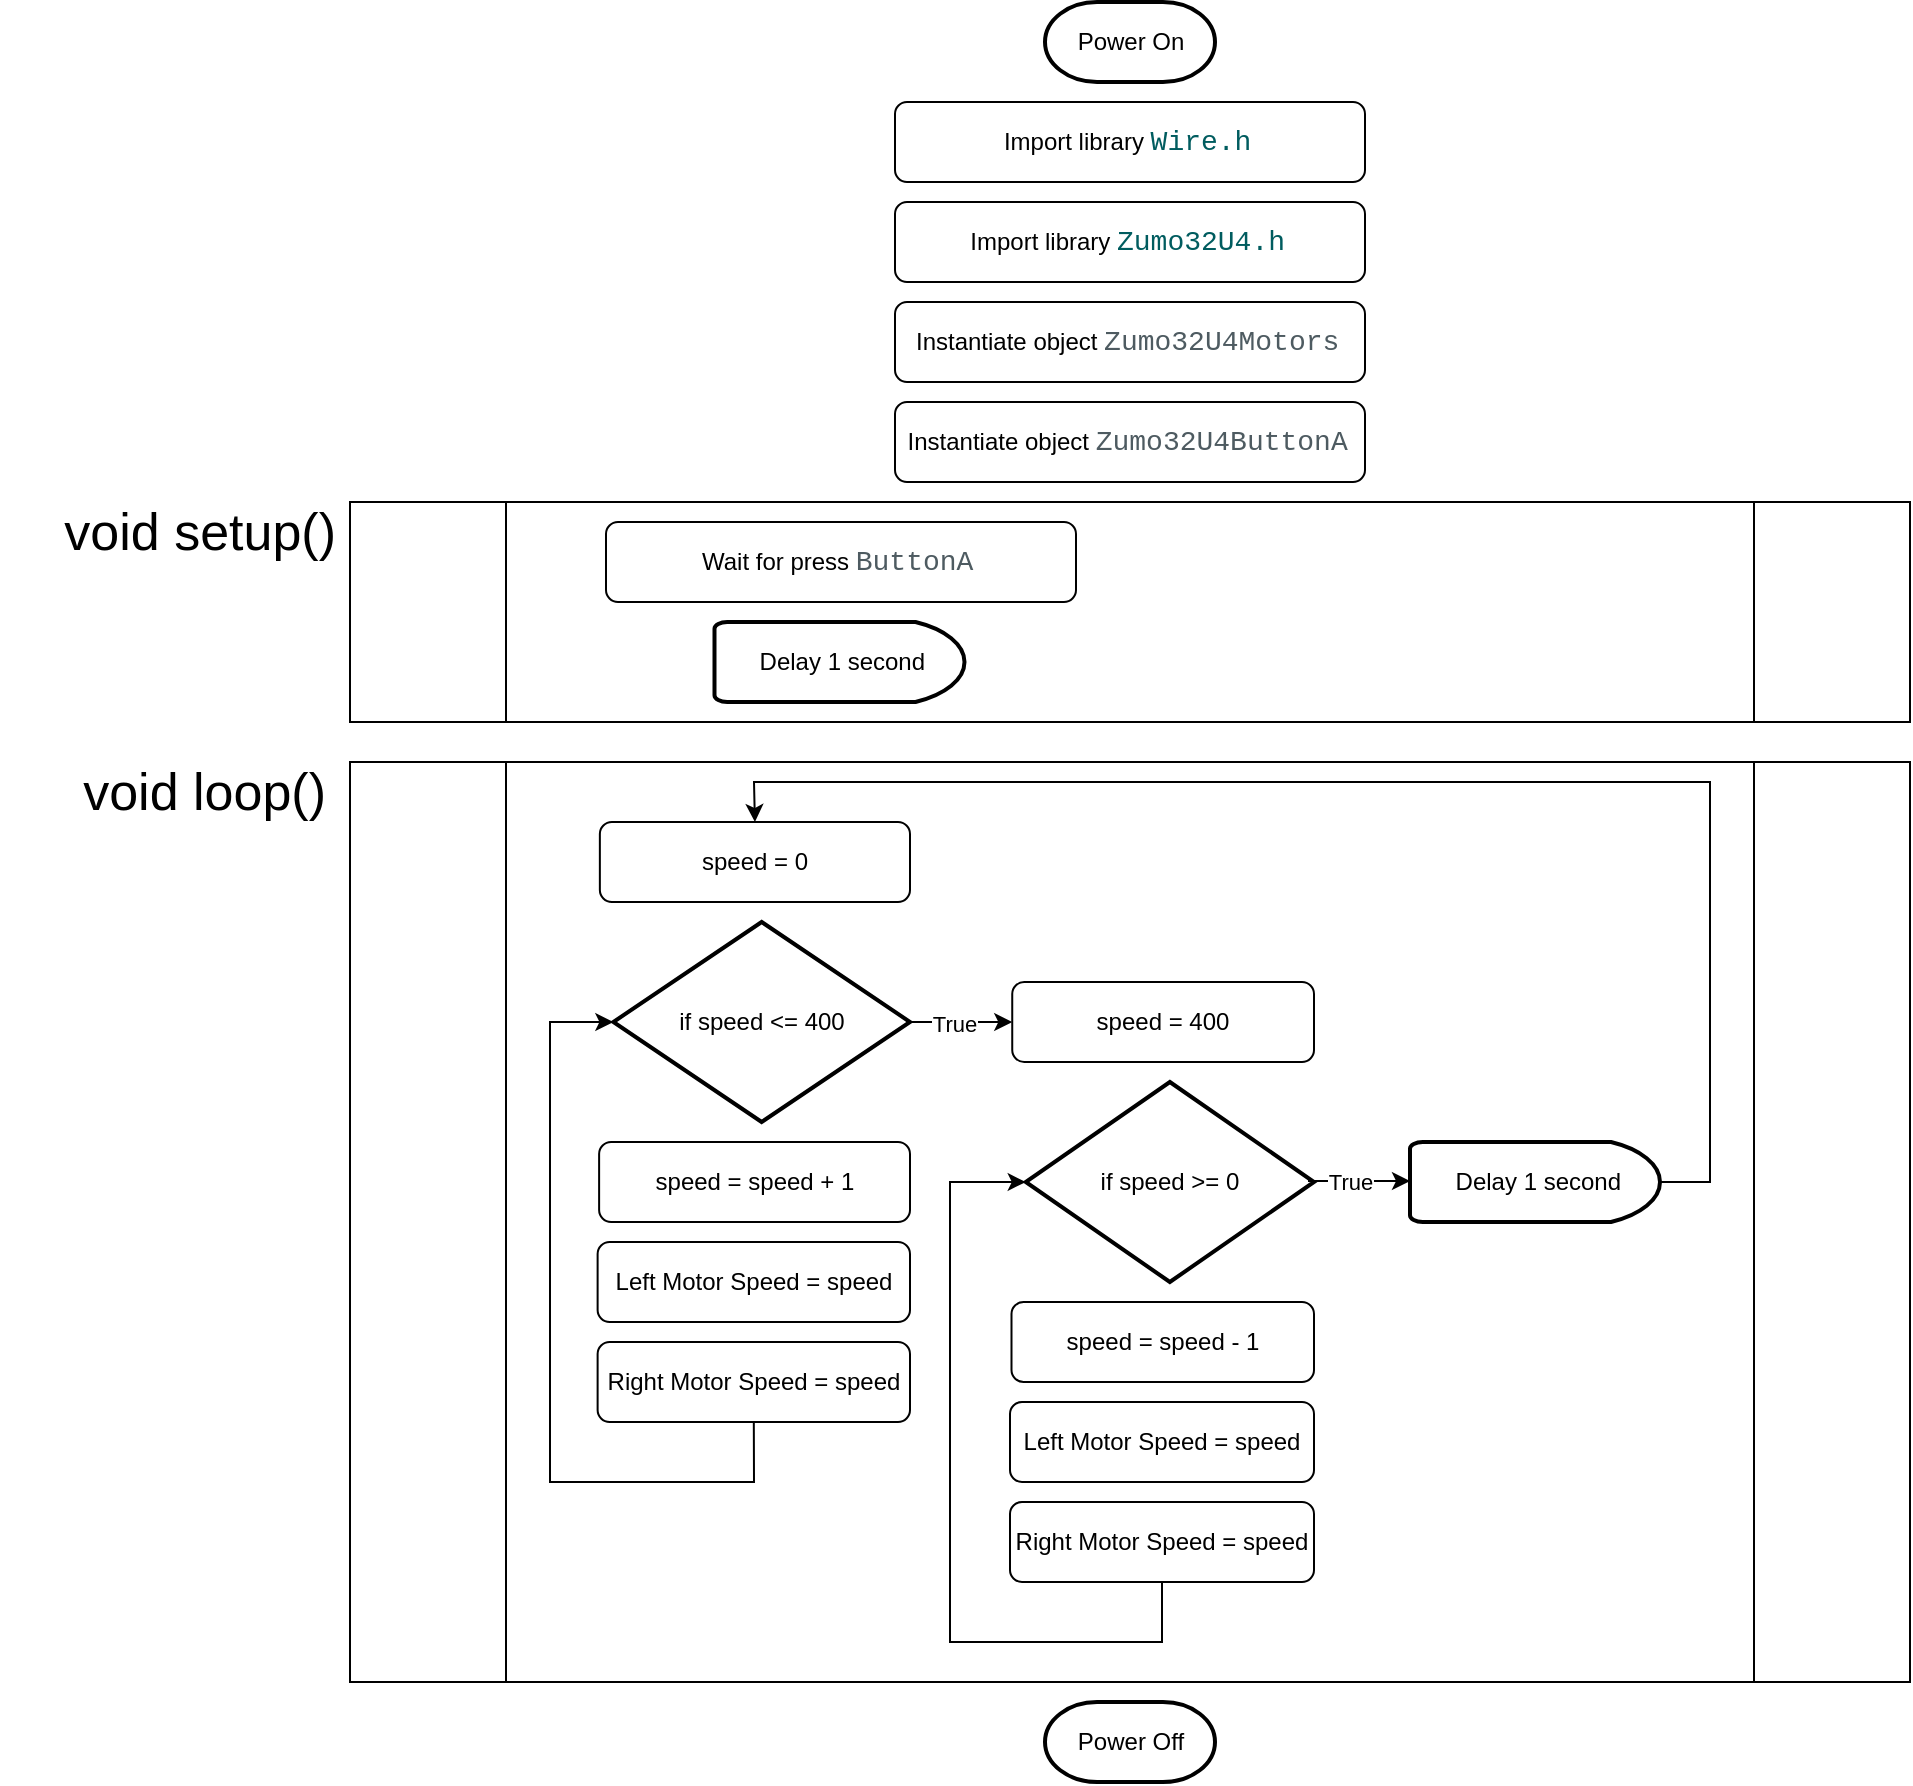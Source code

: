 <mxfile version="24.6.2" type="github">
  <diagram name="Page-1" id="wlt29CJvtXZfvoS2OQX4">
    <mxGraphModel dx="1434" dy="738" grid="1" gridSize="10" guides="1" tooltips="1" connect="1" arrows="1" fold="1" page="1" pageScale="1" pageWidth="850" pageHeight="1100" math="0" shadow="0">
      <root>
        <mxCell id="0" />
        <mxCell id="1" parent="0" />
        <mxCell id="pW67mqAoqXdST9CGZowI-9" value="Power On" style="strokeWidth=2;html=1;shape=mxgraph.flowchart.terminator;whiteSpace=wrap;" vertex="1" parent="1">
          <mxGeometry x="527.5" y="230" width="85" height="40" as="geometry" />
        </mxCell>
        <mxCell id="pW67mqAoqXdST9CGZowI-10" value="Power Off" style="strokeWidth=2;html=1;shape=mxgraph.flowchart.terminator;whiteSpace=wrap;" vertex="1" parent="1">
          <mxGeometry x="527.5" y="1080" width="85" height="40" as="geometry" />
        </mxCell>
        <mxCell id="pW67mqAoqXdST9CGZowI-11" value="Instantiate object&amp;nbsp;&lt;span style=&quot;background-color: rgb(255, 255, 255); color: rgb(78, 91, 97); font-family: Consolas, &amp;quot;Courier New&amp;quot;, monospace; font-size: 14px; white-space: pre;&quot;&gt;Zumo32U4Motors&lt;/span&gt;&lt;span style=&quot;background-color: initial;&quot;&gt;&amp;nbsp;&lt;/span&gt;" style="rounded=1;whiteSpace=wrap;html=1;" vertex="1" parent="1">
          <mxGeometry x="452.5" y="380" width="235" height="40" as="geometry" />
        </mxCell>
        <mxCell id="pW67mqAoqXdST9CGZowI-12" value="Instantiate object&amp;nbsp;&lt;span style=&quot;background-color: rgb(255, 255, 255); color: rgb(78, 91, 97); font-family: Consolas, &amp;quot;Courier New&amp;quot;, monospace; font-size: 14px; white-space: pre;&quot;&gt;Zumo32U4ButtonA&lt;/span&gt;&lt;span style=&quot;background-color: initial;&quot;&gt;&amp;nbsp;&lt;/span&gt;" style="rounded=1;whiteSpace=wrap;html=1;" vertex="1" parent="1">
          <mxGeometry x="452.5" y="430" width="235" height="40" as="geometry" />
        </mxCell>
        <mxCell id="pW67mqAoqXdST9CGZowI-13" value="Import library&amp;nbsp;&lt;span style=&quot;color: rgb(0, 92, 95); background-color: rgb(255, 255, 255); font-family: Consolas, &amp;quot;Courier New&amp;quot;, monospace; font-size: 14px; white-space: pre;&quot;&gt;Wire.h&lt;/span&gt;&lt;span style=&quot;background-color: initial;&quot;&gt;&amp;nbsp;&lt;/span&gt;" style="rounded=1;whiteSpace=wrap;html=1;" vertex="1" parent="1">
          <mxGeometry x="452.5" y="280" width="235" height="40" as="geometry" />
        </mxCell>
        <mxCell id="pW67mqAoqXdST9CGZowI-14" value="Import library&amp;nbsp;&lt;span style=&quot;color: rgb(0, 92, 95); background-color: rgb(255, 255, 255); font-family: Consolas, &amp;quot;Courier New&amp;quot;, monospace; font-size: 14px; white-space: pre;&quot;&gt;Zumo32U4.h&lt;/span&gt;&lt;span style=&quot;background-color: initial;&quot;&gt;&amp;nbsp;&lt;/span&gt;" style="rounded=1;whiteSpace=wrap;html=1;" vertex="1" parent="1">
          <mxGeometry x="452.5" y="330" width="235" height="40" as="geometry" />
        </mxCell>
        <mxCell id="pW67mqAoqXdST9CGZowI-15" value="" style="shape=process;whiteSpace=wrap;html=1;backgroundOutline=1;" vertex="1" parent="1">
          <mxGeometry x="180" y="480" width="780" height="110" as="geometry" />
        </mxCell>
        <mxCell id="pW67mqAoqXdST9CGZowI-20" value="Wait for press&amp;nbsp;&lt;span style=&quot;background-color: rgb(255, 255, 255); color: rgb(78, 91, 97); font-family: Consolas, &amp;quot;Courier New&amp;quot;, monospace; font-size: 14px; white-space: pre;&quot;&gt;ButtonA&lt;/span&gt;&lt;span style=&quot;background-color: initial;&quot;&gt;&amp;nbsp;&lt;/span&gt;" style="rounded=1;whiteSpace=wrap;html=1;" vertex="1" parent="1">
          <mxGeometry x="308" y="490" width="235" height="40" as="geometry" />
        </mxCell>
        <mxCell id="pW67mqAoqXdST9CGZowI-21" value="&amp;nbsp;Delay 1 second" style="strokeWidth=2;html=1;shape=mxgraph.flowchart.delay;whiteSpace=wrap;" vertex="1" parent="1">
          <mxGeometry x="362.25" y="540" width="125" height="40" as="geometry" />
        </mxCell>
        <mxCell id="pW67mqAoqXdST9CGZowI-22" value="&lt;font style=&quot;font-size: 26px;&quot;&gt;void loop()&lt;/font&gt;" style="text;strokeColor=none;align=right;fillColor=none;html=1;verticalAlign=middle;whiteSpace=wrap;rounded=0;" vertex="1" parent="1">
          <mxGeometry x="10" y="610" width="160" height="30" as="geometry" />
        </mxCell>
        <mxCell id="pW67mqAoqXdST9CGZowI-24" value="" style="shape=process;whiteSpace=wrap;html=1;backgroundOutline=1;" vertex="1" parent="1">
          <mxGeometry x="180" y="610" width="780" height="460" as="geometry" />
        </mxCell>
        <mxCell id="pW67mqAoqXdST9CGZowI-25" value="&lt;font style=&quot;font-size: 26px;&quot;&gt;void setup()&lt;/font&gt;" style="text;strokeColor=none;align=right;fillColor=none;html=1;verticalAlign=middle;whiteSpace=wrap;rounded=0;" vertex="1" parent="1">
          <mxGeometry x="5" y="480" width="170" height="30" as="geometry" />
        </mxCell>
        <mxCell id="pW67mqAoqXdST9CGZowI-26" value="speed = 0" style="rounded=1;whiteSpace=wrap;html=1;" vertex="1" parent="1">
          <mxGeometry x="304.93" y="640" width="155.07" height="40" as="geometry" />
        </mxCell>
        <mxCell id="pW67mqAoqXdST9CGZowI-27" value="if speed &amp;lt;= 400" style="strokeWidth=2;html=1;shape=mxgraph.flowchart.decision;whiteSpace=wrap;" vertex="1" parent="1">
          <mxGeometry x="311.68" y="690" width="148.32" height="100" as="geometry" />
        </mxCell>
        <mxCell id="pW67mqAoqXdST9CGZowI-28" value="speed = speed + 1" style="rounded=1;whiteSpace=wrap;html=1;" vertex="1" parent="1">
          <mxGeometry x="304.56" y="800" width="155.44" height="40" as="geometry" />
        </mxCell>
        <mxCell id="pW67mqAoqXdST9CGZowI-29" value="Left Motor Speed = speed" style="rounded=1;whiteSpace=wrap;html=1;" vertex="1" parent="1">
          <mxGeometry x="303.81" y="850" width="156.19" height="40" as="geometry" />
        </mxCell>
        <mxCell id="pW67mqAoqXdST9CGZowI-31" value="Right Motor Speed = speed" style="rounded=1;whiteSpace=wrap;html=1;" vertex="1" parent="1">
          <mxGeometry x="303.81" y="900" width="156.19" height="40" as="geometry" />
        </mxCell>
        <mxCell id="pW67mqAoqXdST9CGZowI-33" value="speed = 400" style="rounded=1;whiteSpace=wrap;html=1;" vertex="1" parent="1">
          <mxGeometry x="511.12" y="720" width="150.88" height="40" as="geometry" />
        </mxCell>
        <mxCell id="pW67mqAoqXdST9CGZowI-34" value="if speed &amp;gt;= 0" style="strokeWidth=2;html=1;shape=mxgraph.flowchart.decision;whiteSpace=wrap;" vertex="1" parent="1">
          <mxGeometry x="517.87" y="770" width="144.13" height="100" as="geometry" />
        </mxCell>
        <mxCell id="pW67mqAoqXdST9CGZowI-35" value="speed = speed - 1" style="rounded=1;whiteSpace=wrap;html=1;" vertex="1" parent="1">
          <mxGeometry x="510.75" y="880" width="151.25" height="40" as="geometry" />
        </mxCell>
        <mxCell id="pW67mqAoqXdST9CGZowI-36" value="Left Motor Speed = speed" style="rounded=1;whiteSpace=wrap;html=1;" vertex="1" parent="1">
          <mxGeometry x="510" y="930" width="152" height="40" as="geometry" />
        </mxCell>
        <mxCell id="pW67mqAoqXdST9CGZowI-37" value="Right Motor Speed = speed" style="rounded=1;whiteSpace=wrap;html=1;" vertex="1" parent="1">
          <mxGeometry x="510" y="980" width="152" height="40" as="geometry" />
        </mxCell>
        <mxCell id="pW67mqAoqXdST9CGZowI-39" value="&amp;nbsp;Delay 1 second" style="strokeWidth=2;html=1;shape=mxgraph.flowchart.delay;whiteSpace=wrap;" vertex="1" parent="1">
          <mxGeometry x="710" y="800" width="125" height="40" as="geometry" />
        </mxCell>
        <mxCell id="pW67mqAoqXdST9CGZowI-42" value="" style="endArrow=classic;html=1;rounded=0;entryX=0;entryY=0.5;entryDx=0;entryDy=0;entryPerimeter=0;exitX=0.5;exitY=1;exitDx=0;exitDy=0;" edge="1" parent="1" source="pW67mqAoqXdST9CGZowI-37" target="pW67mqAoqXdST9CGZowI-34">
          <mxGeometry width="50" height="50" relative="1" as="geometry">
            <mxPoint x="520" y="900" as="sourcePoint" />
            <mxPoint x="570" y="850" as="targetPoint" />
            <Array as="points">
              <mxPoint x="586" y="1050" />
              <mxPoint x="480" y="1050" />
              <mxPoint x="480" y="820" />
            </Array>
          </mxGeometry>
        </mxCell>
        <mxCell id="pW67mqAoqXdST9CGZowI-43" value="" style="endArrow=classic;html=1;rounded=0;exitX=1;exitY=0.5;exitDx=0;exitDy=0;exitPerimeter=0;entryX=0;entryY=0.5;entryDx=0;entryDy=0;" edge="1" parent="1" source="pW67mqAoqXdST9CGZowI-27" target="pW67mqAoqXdST9CGZowI-33">
          <mxGeometry width="50" height="50" relative="1" as="geometry">
            <mxPoint x="520" y="900" as="sourcePoint" />
            <mxPoint x="570" y="850" as="targetPoint" />
          </mxGeometry>
        </mxCell>
        <mxCell id="pW67mqAoqXdST9CGZowI-47" value="True" style="edgeLabel;html=1;align=center;verticalAlign=middle;resizable=0;points=[];" vertex="1" connectable="0" parent="pW67mqAoqXdST9CGZowI-43">
          <mxGeometry x="-0.139" y="-1" relative="1" as="geometry">
            <mxPoint as="offset" />
          </mxGeometry>
        </mxCell>
        <mxCell id="pW67mqAoqXdST9CGZowI-44" value="" style="endArrow=classic;html=1;rounded=0;exitX=1;exitY=0.5;exitDx=0;exitDy=0;exitPerimeter=0;entryX=0;entryY=0.5;entryDx=0;entryDy=0;" edge="1" parent="1">
          <mxGeometry width="50" height="50" relative="1" as="geometry">
            <mxPoint x="659" y="819.5" as="sourcePoint" />
            <mxPoint x="710" y="819.5" as="targetPoint" />
          </mxGeometry>
        </mxCell>
        <mxCell id="pW67mqAoqXdST9CGZowI-48" value="True" style="edgeLabel;html=1;align=center;verticalAlign=middle;resizable=0;points=[];" vertex="1" connectable="0" parent="pW67mqAoqXdST9CGZowI-44">
          <mxGeometry x="-0.176" y="1" relative="1" as="geometry">
            <mxPoint y="1" as="offset" />
          </mxGeometry>
        </mxCell>
        <mxCell id="pW67mqAoqXdST9CGZowI-45" value="" style="endArrow=classic;html=1;rounded=0;exitX=0.5;exitY=1;exitDx=0;exitDy=0;entryX=0;entryY=0.5;entryDx=0;entryDy=0;entryPerimeter=0;" edge="1" parent="1" source="pW67mqAoqXdST9CGZowI-31" target="pW67mqAoqXdST9CGZowI-27">
          <mxGeometry width="50" height="50" relative="1" as="geometry">
            <mxPoint x="520" y="900" as="sourcePoint" />
            <mxPoint x="570" y="850" as="targetPoint" />
            <Array as="points">
              <mxPoint x="382" y="970" />
              <mxPoint x="280" y="970" />
              <mxPoint x="280" y="740" />
            </Array>
          </mxGeometry>
        </mxCell>
        <mxCell id="pW67mqAoqXdST9CGZowI-46" value="" style="endArrow=classic;html=1;rounded=0;exitX=1;exitY=0.5;exitDx=0;exitDy=0;exitPerimeter=0;entryX=0.5;entryY=0;entryDx=0;entryDy=0;" edge="1" parent="1" source="pW67mqAoqXdST9CGZowI-39" target="pW67mqAoqXdST9CGZowI-26">
          <mxGeometry width="50" height="50" relative="1" as="geometry">
            <mxPoint x="520" y="900" as="sourcePoint" />
            <mxPoint x="570" y="850" as="targetPoint" />
            <Array as="points">
              <mxPoint x="860" y="820" />
              <mxPoint x="860" y="620" />
              <mxPoint x="382" y="620" />
            </Array>
          </mxGeometry>
        </mxCell>
      </root>
    </mxGraphModel>
  </diagram>
</mxfile>
